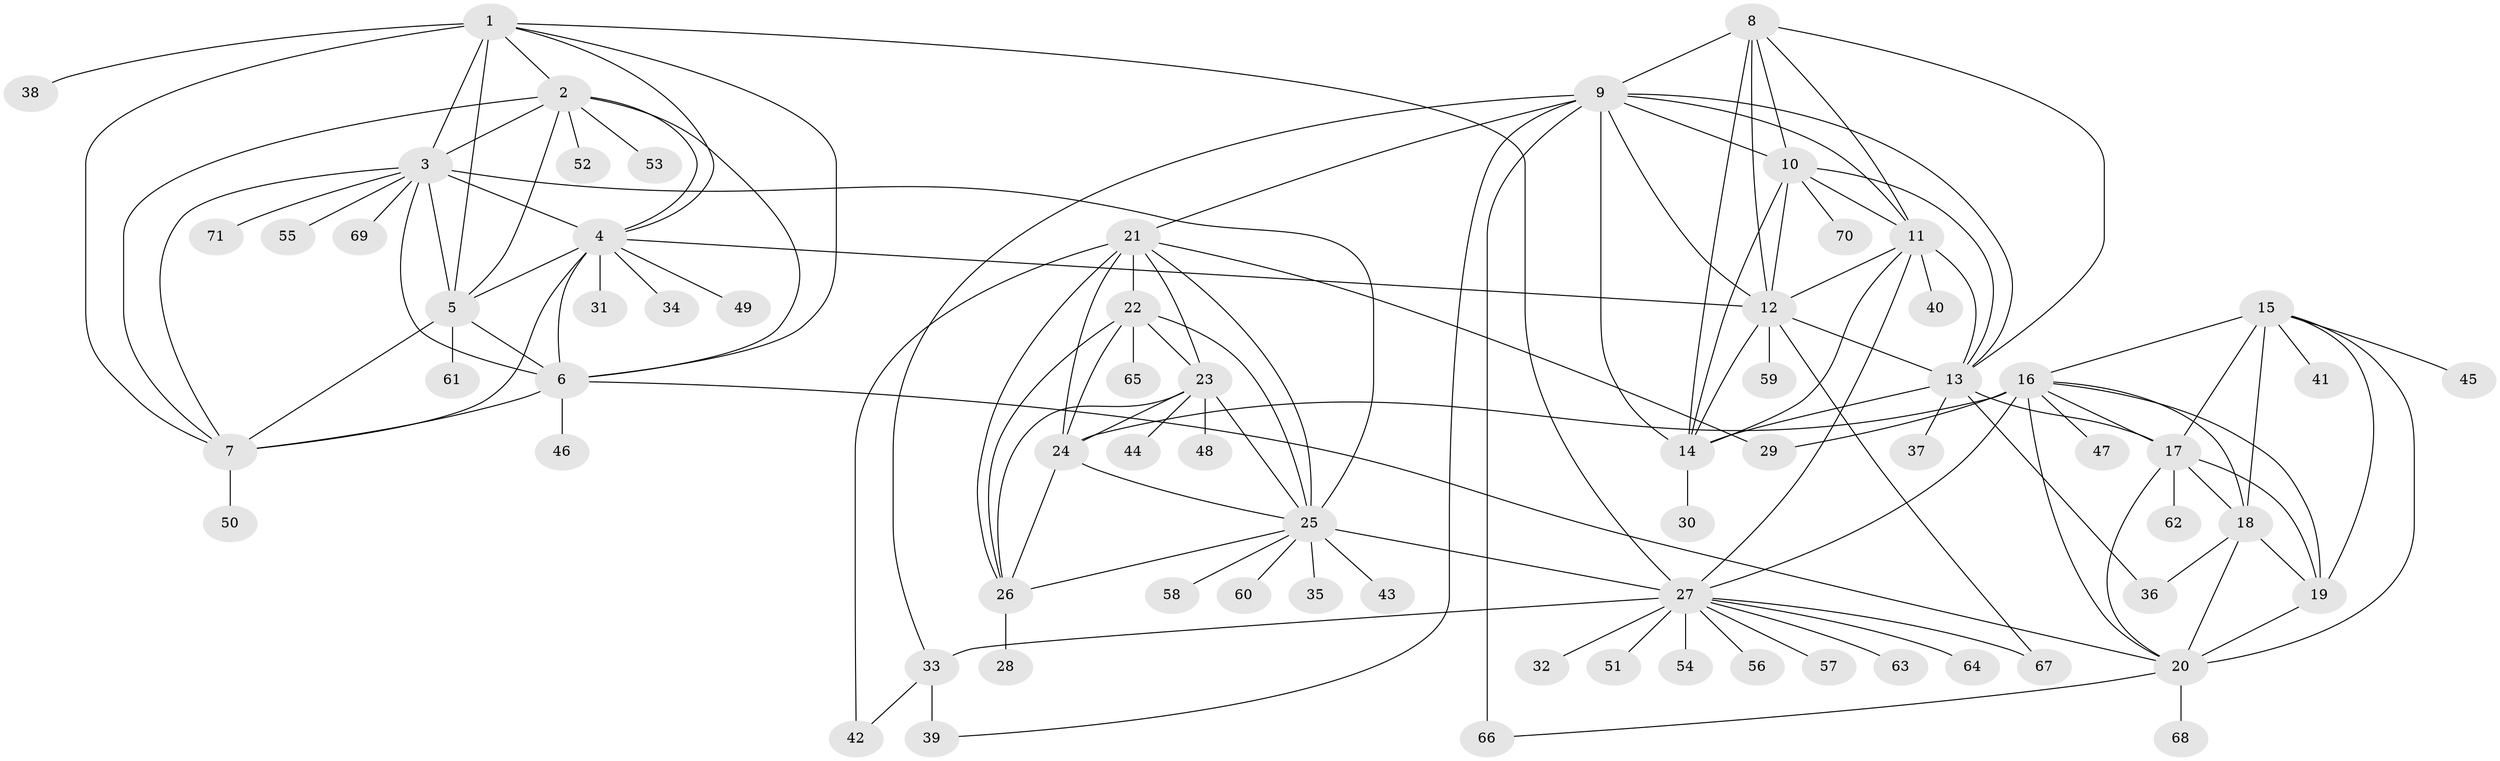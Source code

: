 // original degree distribution, {10: 0.04225352112676056, 9: 0.056338028169014086, 11: 0.02112676056338028, 12: 0.02112676056338028, 8: 0.04225352112676056, 7: 0.04225352112676056, 17: 0.007042253521126761, 6: 0.007042253521126761, 13: 0.007042253521126761, 2: 0.09859154929577464, 1: 0.6267605633802817, 4: 0.014084507042253521, 3: 0.014084507042253521}
// Generated by graph-tools (version 1.1) at 2025/37/03/09/25 02:37:13]
// undirected, 71 vertices, 133 edges
graph export_dot {
graph [start="1"]
  node [color=gray90,style=filled];
  1;
  2;
  3;
  4;
  5;
  6;
  7;
  8;
  9;
  10;
  11;
  12;
  13;
  14;
  15;
  16;
  17;
  18;
  19;
  20;
  21;
  22;
  23;
  24;
  25;
  26;
  27;
  28;
  29;
  30;
  31;
  32;
  33;
  34;
  35;
  36;
  37;
  38;
  39;
  40;
  41;
  42;
  43;
  44;
  45;
  46;
  47;
  48;
  49;
  50;
  51;
  52;
  53;
  54;
  55;
  56;
  57;
  58;
  59;
  60;
  61;
  62;
  63;
  64;
  65;
  66;
  67;
  68;
  69;
  70;
  71;
  1 -- 2 [weight=1.0];
  1 -- 3 [weight=1.0];
  1 -- 4 [weight=1.0];
  1 -- 5 [weight=1.0];
  1 -- 6 [weight=1.0];
  1 -- 7 [weight=1.0];
  1 -- 27 [weight=1.0];
  1 -- 38 [weight=2.0];
  2 -- 3 [weight=1.0];
  2 -- 4 [weight=1.0];
  2 -- 5 [weight=1.0];
  2 -- 6 [weight=1.0];
  2 -- 7 [weight=1.0];
  2 -- 52 [weight=1.0];
  2 -- 53 [weight=1.0];
  3 -- 4 [weight=1.0];
  3 -- 5 [weight=1.0];
  3 -- 6 [weight=1.0];
  3 -- 7 [weight=1.0];
  3 -- 25 [weight=1.0];
  3 -- 55 [weight=1.0];
  3 -- 69 [weight=1.0];
  3 -- 71 [weight=1.0];
  4 -- 5 [weight=1.0];
  4 -- 6 [weight=1.0];
  4 -- 7 [weight=1.0];
  4 -- 12 [weight=1.0];
  4 -- 31 [weight=2.0];
  4 -- 34 [weight=1.0];
  4 -- 49 [weight=1.0];
  5 -- 6 [weight=1.0];
  5 -- 7 [weight=1.0];
  5 -- 61 [weight=1.0];
  6 -- 7 [weight=1.0];
  6 -- 20 [weight=1.0];
  6 -- 46 [weight=1.0];
  7 -- 50 [weight=1.0];
  8 -- 9 [weight=1.0];
  8 -- 10 [weight=1.0];
  8 -- 11 [weight=1.0];
  8 -- 12 [weight=1.0];
  8 -- 13 [weight=1.0];
  8 -- 14 [weight=1.0];
  9 -- 10 [weight=1.0];
  9 -- 11 [weight=1.0];
  9 -- 12 [weight=1.0];
  9 -- 13 [weight=1.0];
  9 -- 14 [weight=1.0];
  9 -- 21 [weight=1.0];
  9 -- 33 [weight=1.0];
  9 -- 39 [weight=1.0];
  9 -- 66 [weight=2.0];
  10 -- 11 [weight=1.0];
  10 -- 12 [weight=1.0];
  10 -- 13 [weight=1.0];
  10 -- 14 [weight=1.0];
  10 -- 70 [weight=1.0];
  11 -- 12 [weight=1.0];
  11 -- 13 [weight=1.0];
  11 -- 14 [weight=1.0];
  11 -- 27 [weight=1.0];
  11 -- 40 [weight=2.0];
  12 -- 13 [weight=1.0];
  12 -- 14 [weight=1.0];
  12 -- 59 [weight=1.0];
  12 -- 67 [weight=1.0];
  13 -- 14 [weight=1.0];
  13 -- 17 [weight=1.0];
  13 -- 36 [weight=1.0];
  13 -- 37 [weight=3.0];
  14 -- 30 [weight=2.0];
  15 -- 16 [weight=2.0];
  15 -- 17 [weight=2.0];
  15 -- 18 [weight=5.0];
  15 -- 19 [weight=2.0];
  15 -- 20 [weight=2.0];
  15 -- 41 [weight=1.0];
  15 -- 45 [weight=1.0];
  16 -- 17 [weight=1.0];
  16 -- 18 [weight=1.0];
  16 -- 19 [weight=1.0];
  16 -- 20 [weight=1.0];
  16 -- 24 [weight=1.0];
  16 -- 27 [weight=1.0];
  16 -- 29 [weight=7.0];
  16 -- 47 [weight=1.0];
  17 -- 18 [weight=1.0];
  17 -- 19 [weight=1.0];
  17 -- 20 [weight=1.0];
  17 -- 62 [weight=1.0];
  18 -- 19 [weight=1.0];
  18 -- 20 [weight=1.0];
  18 -- 36 [weight=1.0];
  19 -- 20 [weight=1.0];
  20 -- 66 [weight=1.0];
  20 -- 68 [weight=1.0];
  21 -- 22 [weight=2.0];
  21 -- 23 [weight=2.0];
  21 -- 24 [weight=2.0];
  21 -- 25 [weight=2.0];
  21 -- 26 [weight=2.0];
  21 -- 29 [weight=1.0];
  21 -- 42 [weight=1.0];
  22 -- 23 [weight=1.0];
  22 -- 24 [weight=1.0];
  22 -- 25 [weight=1.0];
  22 -- 26 [weight=1.0];
  22 -- 65 [weight=2.0];
  23 -- 24 [weight=1.0];
  23 -- 25 [weight=1.0];
  23 -- 26 [weight=1.0];
  23 -- 44 [weight=1.0];
  23 -- 48 [weight=1.0];
  24 -- 25 [weight=1.0];
  24 -- 26 [weight=1.0];
  25 -- 26 [weight=1.0];
  25 -- 27 [weight=1.0];
  25 -- 35 [weight=1.0];
  25 -- 43 [weight=1.0];
  25 -- 58 [weight=1.0];
  25 -- 60 [weight=1.0];
  26 -- 28 [weight=1.0];
  27 -- 32 [weight=2.0];
  27 -- 33 [weight=1.0];
  27 -- 51 [weight=2.0];
  27 -- 54 [weight=3.0];
  27 -- 56 [weight=1.0];
  27 -- 57 [weight=1.0];
  27 -- 63 [weight=1.0];
  27 -- 64 [weight=3.0];
  27 -- 67 [weight=1.0];
  33 -- 39 [weight=2.0];
  33 -- 42 [weight=1.0];
}
